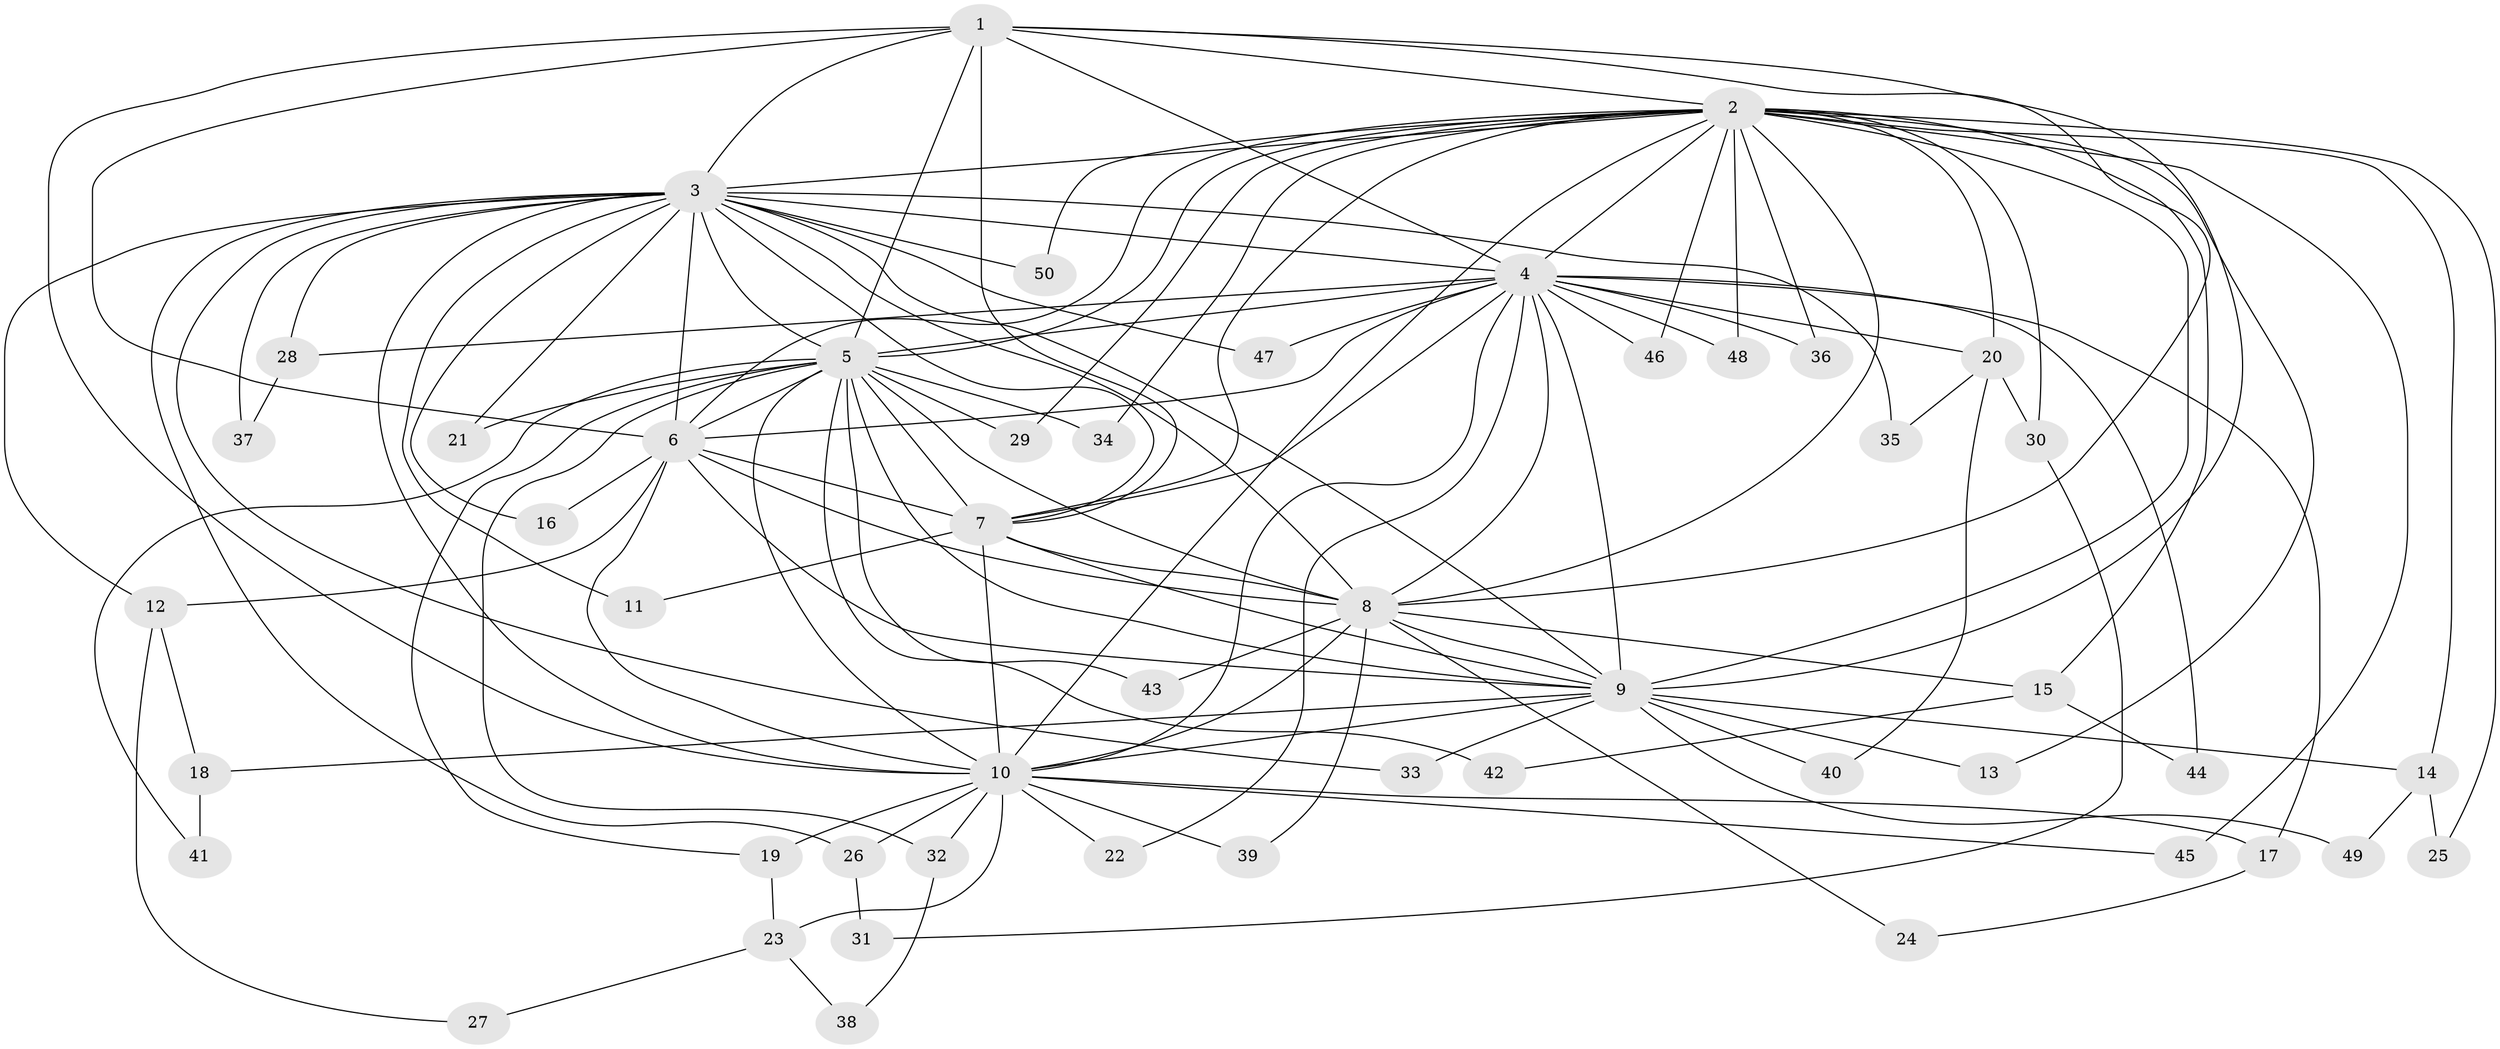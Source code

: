 // coarse degree distribution, {13: 0.0625, 5: 0.0625, 7: 0.0625, 3: 0.1875, 2: 0.5, 1: 0.125}
// Generated by graph-tools (version 1.1) at 2025/49/03/04/25 22:49:59]
// undirected, 50 vertices, 125 edges
graph export_dot {
  node [color=gray90,style=filled];
  1;
  2;
  3;
  4;
  5;
  6;
  7;
  8;
  9;
  10;
  11;
  12;
  13;
  14;
  15;
  16;
  17;
  18;
  19;
  20;
  21;
  22;
  23;
  24;
  25;
  26;
  27;
  28;
  29;
  30;
  31;
  32;
  33;
  34;
  35;
  36;
  37;
  38;
  39;
  40;
  41;
  42;
  43;
  44;
  45;
  46;
  47;
  48;
  49;
  50;
  1 -- 2;
  1 -- 3;
  1 -- 4;
  1 -- 5;
  1 -- 6;
  1 -- 7;
  1 -- 8;
  1 -- 9;
  1 -- 10;
  2 -- 3;
  2 -- 4;
  2 -- 5;
  2 -- 6;
  2 -- 7;
  2 -- 8;
  2 -- 9;
  2 -- 10;
  2 -- 13;
  2 -- 14;
  2 -- 15;
  2 -- 20;
  2 -- 25;
  2 -- 29;
  2 -- 30;
  2 -- 34;
  2 -- 36;
  2 -- 45;
  2 -- 46;
  2 -- 48;
  2 -- 50;
  3 -- 4;
  3 -- 5;
  3 -- 6;
  3 -- 7;
  3 -- 8;
  3 -- 9;
  3 -- 10;
  3 -- 11;
  3 -- 12;
  3 -- 16;
  3 -- 21;
  3 -- 26;
  3 -- 28;
  3 -- 33;
  3 -- 35;
  3 -- 37;
  3 -- 47;
  3 -- 50;
  4 -- 5;
  4 -- 6;
  4 -- 7;
  4 -- 8;
  4 -- 9;
  4 -- 10;
  4 -- 17;
  4 -- 20;
  4 -- 22;
  4 -- 28;
  4 -- 36;
  4 -- 44;
  4 -- 46;
  4 -- 47;
  4 -- 48;
  5 -- 6;
  5 -- 7;
  5 -- 8;
  5 -- 9;
  5 -- 10;
  5 -- 19;
  5 -- 21;
  5 -- 29;
  5 -- 32;
  5 -- 34;
  5 -- 41;
  5 -- 42;
  5 -- 43;
  6 -- 7;
  6 -- 8;
  6 -- 9;
  6 -- 10;
  6 -- 12;
  6 -- 16;
  7 -- 8;
  7 -- 9;
  7 -- 10;
  7 -- 11;
  8 -- 9;
  8 -- 10;
  8 -- 15;
  8 -- 24;
  8 -- 39;
  8 -- 43;
  9 -- 10;
  9 -- 13;
  9 -- 14;
  9 -- 18;
  9 -- 33;
  9 -- 40;
  9 -- 49;
  10 -- 17;
  10 -- 19;
  10 -- 22;
  10 -- 23;
  10 -- 26;
  10 -- 32;
  10 -- 39;
  10 -- 45;
  12 -- 18;
  12 -- 27;
  14 -- 25;
  14 -- 49;
  15 -- 42;
  15 -- 44;
  17 -- 24;
  18 -- 41;
  19 -- 23;
  20 -- 30;
  20 -- 35;
  20 -- 40;
  23 -- 27;
  23 -- 38;
  26 -- 31;
  28 -- 37;
  30 -- 31;
  32 -- 38;
}
